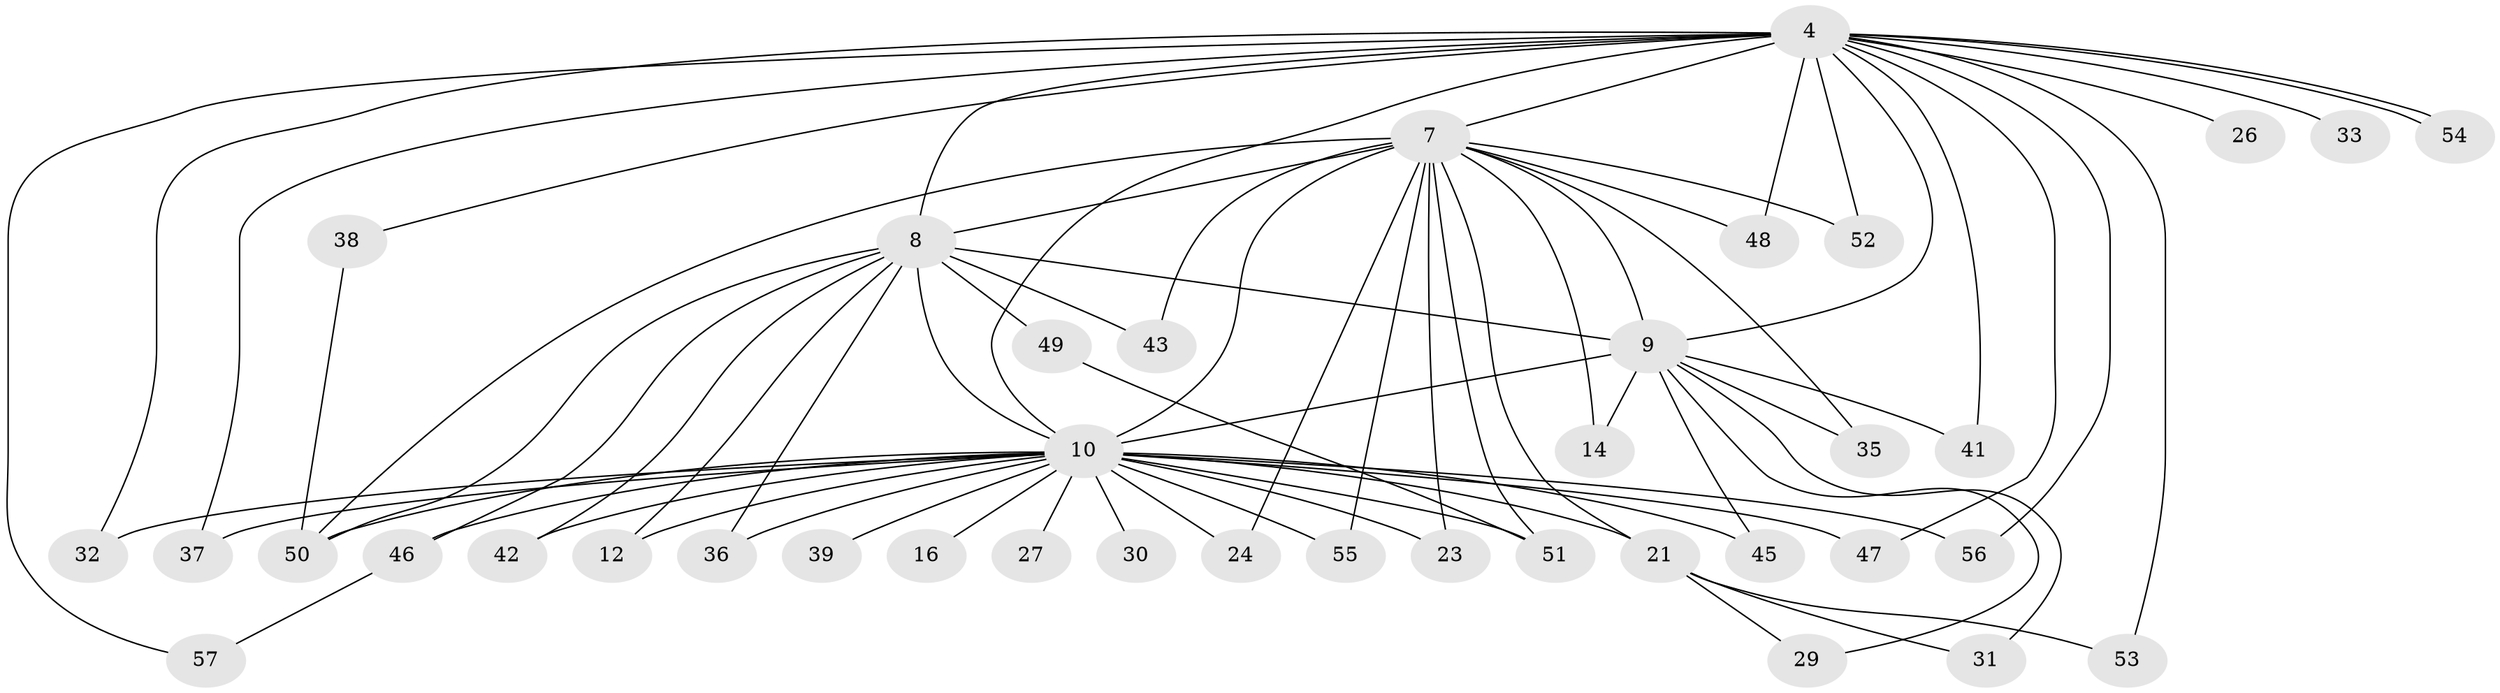 // original degree distribution, {26: 0.017543859649122806, 12: 0.03508771929824561, 16: 0.017543859649122806, 20: 0.03508771929824561, 11: 0.017543859649122806, 17: 0.03508771929824561, 14: 0.017543859649122806, 5: 0.017543859649122806, 2: 0.5789473684210527, 4: 0.05263157894736842, 3: 0.17543859649122806}
// Generated by graph-tools (version 1.1) at 2025/48/03/04/25 21:48:44]
// undirected, 39 vertices, 73 edges
graph export_dot {
graph [start="1"]
  node [color=gray90,style=filled];
  4 [super="+3"];
  7 [super="+6"];
  8 [super="+5"];
  9 [super="+2"];
  10 [super="+1"];
  12;
  14;
  16;
  21 [super="+20"];
  23;
  24;
  26;
  27;
  29;
  30;
  31;
  32 [super="+19"];
  33;
  35;
  36;
  37;
  38;
  39;
  41;
  42;
  43 [super="+34"];
  45;
  46;
  47 [super="+22+44"];
  48;
  49;
  50 [super="+40+15"];
  51 [super="+13"];
  52;
  53;
  54;
  55 [super="+28"];
  56 [super="+18+25"];
  57;
  4 -- 7 [weight=4];
  4 -- 8 [weight=4];
  4 -- 9 [weight=4];
  4 -- 10 [weight=4];
  4 -- 26 [weight=2];
  4 -- 33 [weight=2];
  4 -- 38;
  4 -- 41;
  4 -- 48;
  4 -- 52;
  4 -- 54;
  4 -- 54;
  4 -- 37;
  4 -- 53;
  4 -- 57;
  4 -- 32;
  4 -- 56;
  4 -- 47 [weight=3];
  7 -- 8 [weight=4];
  7 -- 9 [weight=4];
  7 -- 10 [weight=4];
  7 -- 48;
  7 -- 52;
  7 -- 35;
  7 -- 43 [weight=2];
  7 -- 14;
  7 -- 51 [weight=2];
  7 -- 23;
  7 -- 24;
  7 -- 55;
  7 -- 21 [weight=2];
  7 -- 50 [weight=3];
  8 -- 9 [weight=4];
  8 -- 10 [weight=4];
  8 -- 12;
  8 -- 36;
  8 -- 42;
  8 -- 46;
  8 -- 49;
  8 -- 43;
  8 -- 50;
  9 -- 10 [weight=4];
  9 -- 29;
  9 -- 35;
  9 -- 41;
  9 -- 45;
  9 -- 14;
  9 -- 31;
  10 -- 12;
  10 -- 16 [weight=2];
  10 -- 27 [weight=2];
  10 -- 32 [weight=2];
  10 -- 37;
  10 -- 42;
  10 -- 45;
  10 -- 46;
  10 -- 21 [weight=2];
  10 -- 23;
  10 -- 24;
  10 -- 30;
  10 -- 36;
  10 -- 39;
  10 -- 51;
  10 -- 55 [weight=2];
  10 -- 56 [weight=3];
  10 -- 47;
  10 -- 50;
  21 -- 53;
  21 -- 29;
  21 -- 31;
  38 -- 50;
  46 -- 57;
  49 -- 51;
}
